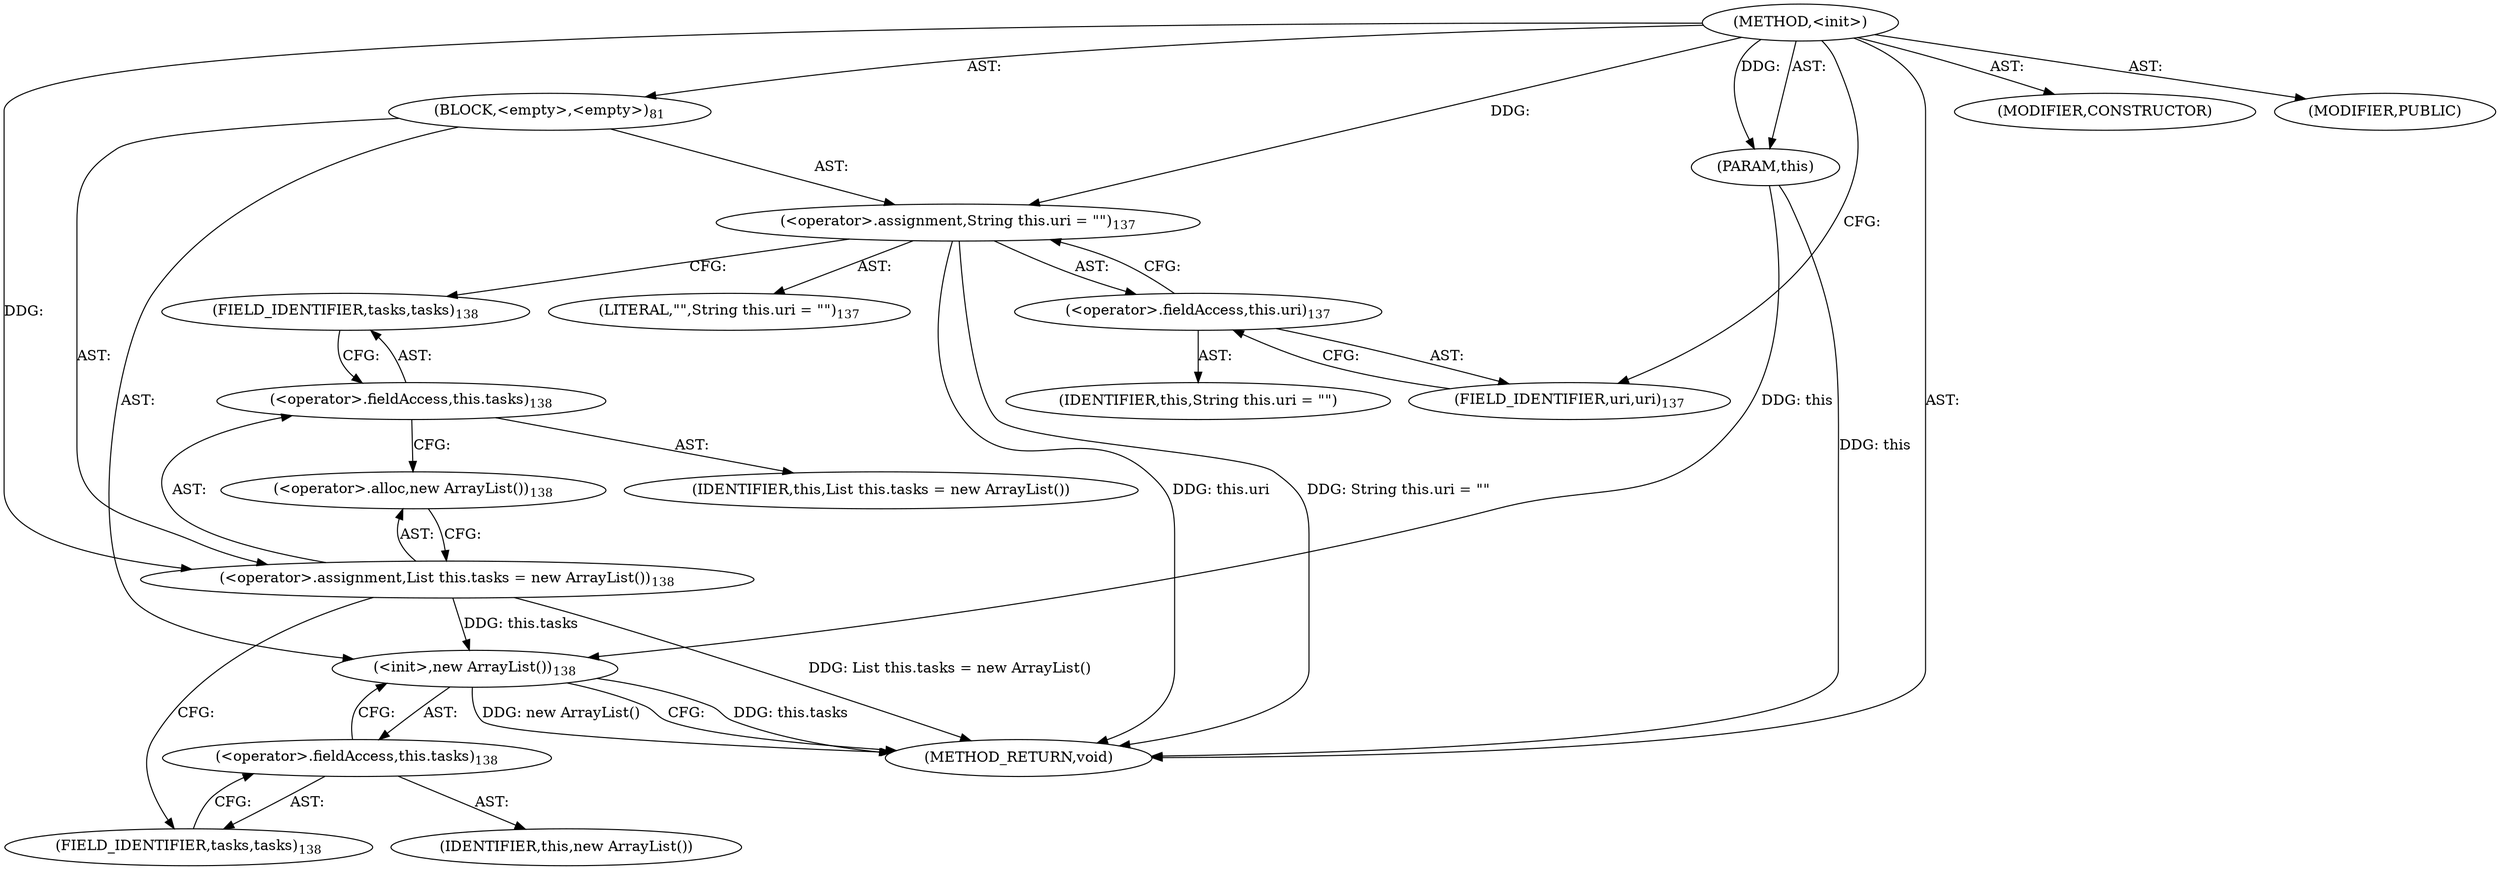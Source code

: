 digraph "&lt;init&gt;" {  
"111669149702" [label = <(METHOD,&lt;init&gt;)> ]
"115964117003" [label = <(PARAM,this)> ]
"25769803794" [label = <(BLOCK,&lt;empty&gt;,&lt;empty&gt;)<SUB>81</SUB>> ]
"30064771157" [label = <(&lt;operator&gt;.assignment,String this.uri = &quot;&quot;)<SUB>137</SUB>> ]
"30064771158" [label = <(&lt;operator&gt;.fieldAccess,this.uri)<SUB>137</SUB>> ]
"68719476805" [label = <(IDENTIFIER,this,String this.uri = &quot;&quot;)> ]
"55834574859" [label = <(FIELD_IDENTIFIER,uri,uri)<SUB>137</SUB>> ]
"90194313225" [label = <(LITERAL,&quot;&quot;,String this.uri = &quot;&quot;)<SUB>137</SUB>> ]
"30064771159" [label = <(&lt;operator&gt;.assignment,List this.tasks = new ArrayList())<SUB>138</SUB>> ]
"30064771160" [label = <(&lt;operator&gt;.fieldAccess,this.tasks)<SUB>138</SUB>> ]
"68719476806" [label = <(IDENTIFIER,this,List this.tasks = new ArrayList())> ]
"55834574860" [label = <(FIELD_IDENTIFIER,tasks,tasks)<SUB>138</SUB>> ]
"30064771161" [label = <(&lt;operator&gt;.alloc,new ArrayList())<SUB>138</SUB>> ]
"30064771162" [label = <(&lt;init&gt;,new ArrayList())<SUB>138</SUB>> ]
"30064771163" [label = <(&lt;operator&gt;.fieldAccess,this.tasks)<SUB>138</SUB>> ]
"68719476807" [label = <(IDENTIFIER,this,new ArrayList())> ]
"55834574861" [label = <(FIELD_IDENTIFIER,tasks,tasks)<SUB>138</SUB>> ]
"133143986193" [label = <(MODIFIER,CONSTRUCTOR)> ]
"133143986194" [label = <(MODIFIER,PUBLIC)> ]
"128849018886" [label = <(METHOD_RETURN,void)> ]
  "111669149702" -> "115964117003"  [ label = "AST: "] 
  "111669149702" -> "25769803794"  [ label = "AST: "] 
  "111669149702" -> "133143986193"  [ label = "AST: "] 
  "111669149702" -> "133143986194"  [ label = "AST: "] 
  "111669149702" -> "128849018886"  [ label = "AST: "] 
  "25769803794" -> "30064771157"  [ label = "AST: "] 
  "25769803794" -> "30064771159"  [ label = "AST: "] 
  "25769803794" -> "30064771162"  [ label = "AST: "] 
  "30064771157" -> "30064771158"  [ label = "AST: "] 
  "30064771157" -> "90194313225"  [ label = "AST: "] 
  "30064771158" -> "68719476805"  [ label = "AST: "] 
  "30064771158" -> "55834574859"  [ label = "AST: "] 
  "30064771159" -> "30064771160"  [ label = "AST: "] 
  "30064771159" -> "30064771161"  [ label = "AST: "] 
  "30064771160" -> "68719476806"  [ label = "AST: "] 
  "30064771160" -> "55834574860"  [ label = "AST: "] 
  "30064771162" -> "30064771163"  [ label = "AST: "] 
  "30064771163" -> "68719476807"  [ label = "AST: "] 
  "30064771163" -> "55834574861"  [ label = "AST: "] 
  "30064771157" -> "55834574860"  [ label = "CFG: "] 
  "30064771159" -> "55834574861"  [ label = "CFG: "] 
  "30064771162" -> "128849018886"  [ label = "CFG: "] 
  "30064771158" -> "30064771157"  [ label = "CFG: "] 
  "30064771160" -> "30064771161"  [ label = "CFG: "] 
  "30064771161" -> "30064771159"  [ label = "CFG: "] 
  "30064771163" -> "30064771162"  [ label = "CFG: "] 
  "55834574859" -> "30064771158"  [ label = "CFG: "] 
  "55834574860" -> "30064771160"  [ label = "CFG: "] 
  "55834574861" -> "30064771163"  [ label = "CFG: "] 
  "111669149702" -> "55834574859"  [ label = "CFG: "] 
  "115964117003" -> "128849018886"  [ label = "DDG: this"] 
  "30064771157" -> "128849018886"  [ label = "DDG: this.uri"] 
  "30064771157" -> "128849018886"  [ label = "DDG: String this.uri = &quot;&quot;"] 
  "30064771159" -> "128849018886"  [ label = "DDG: List this.tasks = new ArrayList()"] 
  "30064771162" -> "128849018886"  [ label = "DDG: this.tasks"] 
  "30064771162" -> "128849018886"  [ label = "DDG: new ArrayList()"] 
  "111669149702" -> "115964117003"  [ label = "DDG: "] 
  "111669149702" -> "30064771157"  [ label = "DDG: "] 
  "111669149702" -> "30064771159"  [ label = "DDG: "] 
  "115964117003" -> "30064771162"  [ label = "DDG: this"] 
  "30064771159" -> "30064771162"  [ label = "DDG: this.tasks"] 
}
